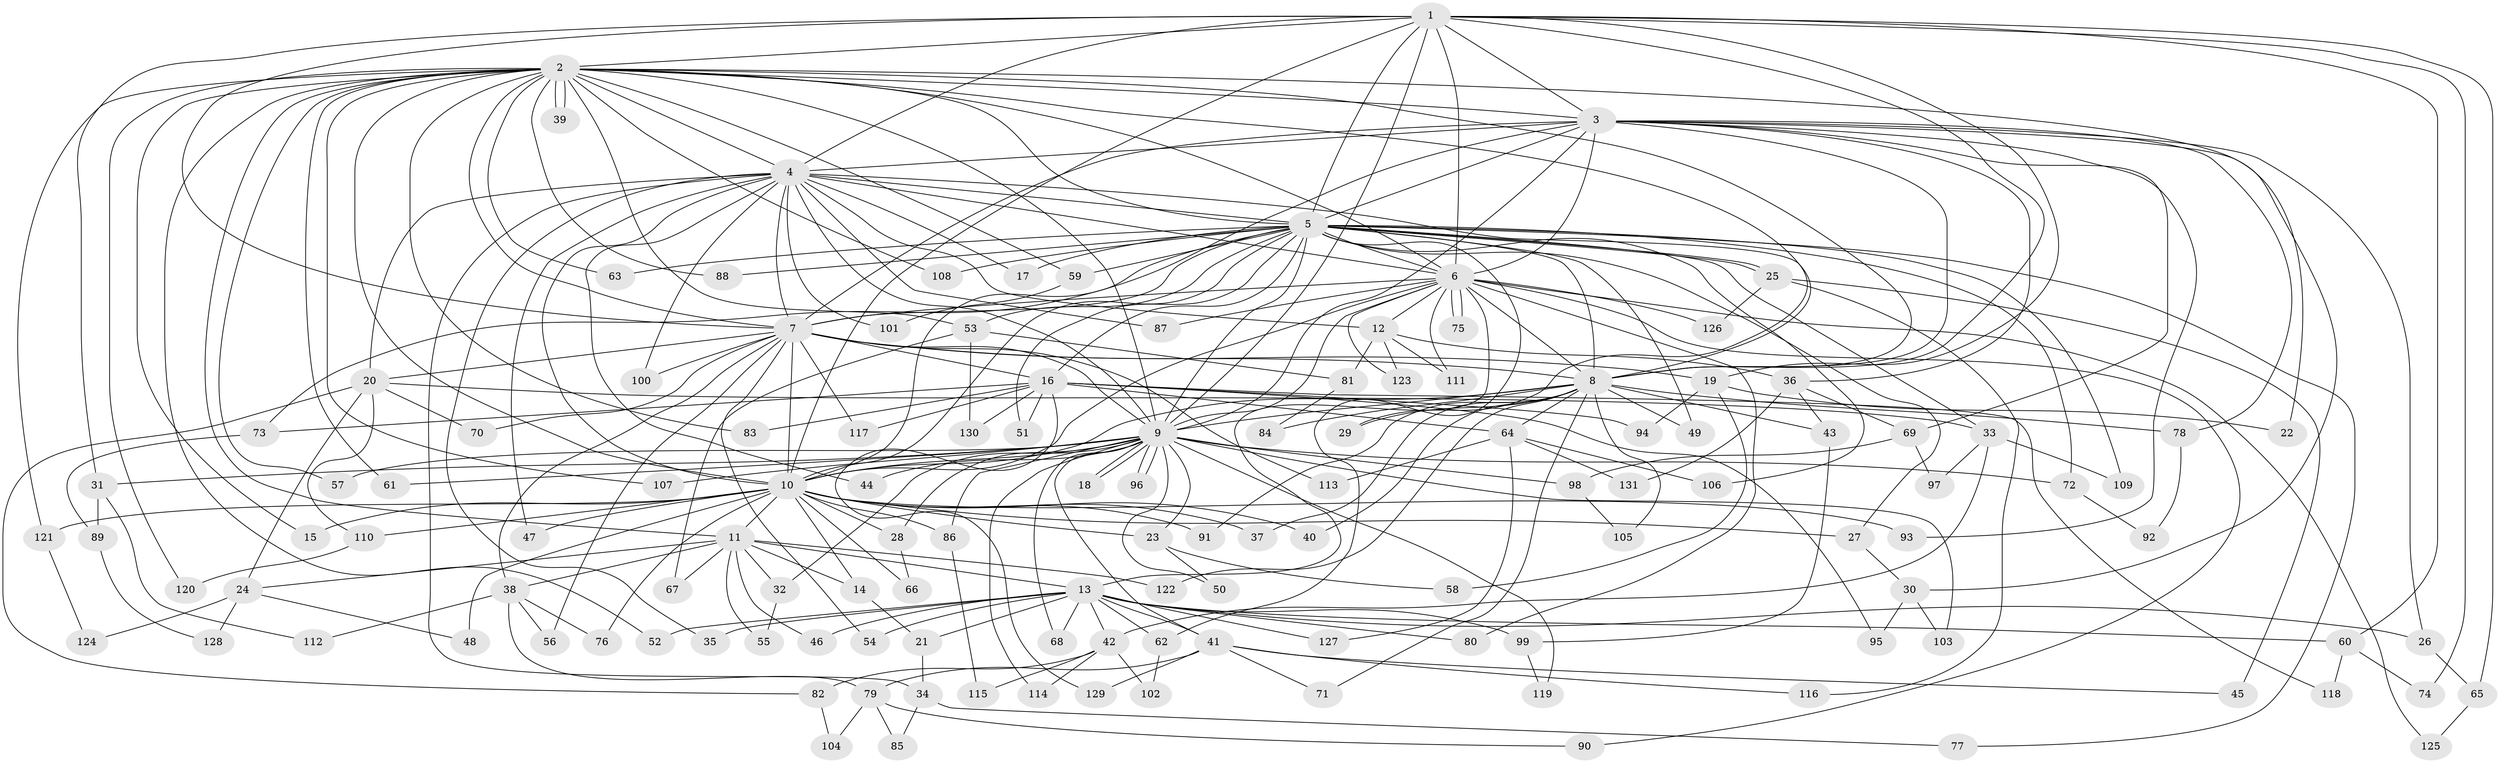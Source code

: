 // coarse degree distribution, {24: 0.015384615384615385, 32: 0.015384615384615385, 2: 0.49230769230769234, 1: 0.2, 4: 0.06153846153846154, 19: 0.015384615384615385, 3: 0.1076923076923077, 6: 0.03076923076923077, 9: 0.015384615384615385, 12: 0.03076923076923077, 8: 0.015384615384615385}
// Generated by graph-tools (version 1.1) at 2025/49/03/04/25 21:49:45]
// undirected, 131 vertices, 287 edges
graph export_dot {
graph [start="1"]
  node [color=gray90,style=filled];
  1;
  2;
  3;
  4;
  5;
  6;
  7;
  8;
  9;
  10;
  11;
  12;
  13;
  14;
  15;
  16;
  17;
  18;
  19;
  20;
  21;
  22;
  23;
  24;
  25;
  26;
  27;
  28;
  29;
  30;
  31;
  32;
  33;
  34;
  35;
  36;
  37;
  38;
  39;
  40;
  41;
  42;
  43;
  44;
  45;
  46;
  47;
  48;
  49;
  50;
  51;
  52;
  53;
  54;
  55;
  56;
  57;
  58;
  59;
  60;
  61;
  62;
  63;
  64;
  65;
  66;
  67;
  68;
  69;
  70;
  71;
  72;
  73;
  74;
  75;
  76;
  77;
  78;
  79;
  80;
  81;
  82;
  83;
  84;
  85;
  86;
  87;
  88;
  89;
  90;
  91;
  92;
  93;
  94;
  95;
  96;
  97;
  98;
  99;
  100;
  101;
  102;
  103;
  104;
  105;
  106;
  107;
  108;
  109;
  110;
  111;
  112;
  113;
  114;
  115;
  116;
  117;
  118;
  119;
  120;
  121;
  122;
  123;
  124;
  125;
  126;
  127;
  128;
  129;
  130;
  131;
  1 -- 2;
  1 -- 3;
  1 -- 4;
  1 -- 5;
  1 -- 6;
  1 -- 7;
  1 -- 8;
  1 -- 9;
  1 -- 10;
  1 -- 19;
  1 -- 31;
  1 -- 60;
  1 -- 65;
  1 -- 74;
  2 -- 3;
  2 -- 4;
  2 -- 5;
  2 -- 6;
  2 -- 7;
  2 -- 8;
  2 -- 9;
  2 -- 10;
  2 -- 11;
  2 -- 15;
  2 -- 22;
  2 -- 29;
  2 -- 39;
  2 -- 39;
  2 -- 52;
  2 -- 53;
  2 -- 57;
  2 -- 59;
  2 -- 61;
  2 -- 63;
  2 -- 83;
  2 -- 88;
  2 -- 107;
  2 -- 108;
  2 -- 120;
  2 -- 121;
  3 -- 4;
  3 -- 5;
  3 -- 6;
  3 -- 7;
  3 -- 8;
  3 -- 9;
  3 -- 10;
  3 -- 26;
  3 -- 30;
  3 -- 36;
  3 -- 69;
  3 -- 78;
  3 -- 93;
  4 -- 5;
  4 -- 6;
  4 -- 7;
  4 -- 8;
  4 -- 9;
  4 -- 10;
  4 -- 12;
  4 -- 17;
  4 -- 20;
  4 -- 34;
  4 -- 35;
  4 -- 44;
  4 -- 47;
  4 -- 87;
  4 -- 100;
  4 -- 101;
  5 -- 6;
  5 -- 7;
  5 -- 8;
  5 -- 9;
  5 -- 10;
  5 -- 16;
  5 -- 17;
  5 -- 25;
  5 -- 25;
  5 -- 27;
  5 -- 33;
  5 -- 49;
  5 -- 51;
  5 -- 53;
  5 -- 59;
  5 -- 62;
  5 -- 63;
  5 -- 72;
  5 -- 73;
  5 -- 77;
  5 -- 88;
  5 -- 106;
  5 -- 108;
  5 -- 109;
  6 -- 7;
  6 -- 8;
  6 -- 9;
  6 -- 10;
  6 -- 12;
  6 -- 13;
  6 -- 75;
  6 -- 75;
  6 -- 80;
  6 -- 87;
  6 -- 90;
  6 -- 111;
  6 -- 123;
  6 -- 125;
  6 -- 126;
  7 -- 8;
  7 -- 9;
  7 -- 10;
  7 -- 16;
  7 -- 19;
  7 -- 20;
  7 -- 38;
  7 -- 54;
  7 -- 56;
  7 -- 70;
  7 -- 100;
  7 -- 113;
  7 -- 117;
  8 -- 9;
  8 -- 10;
  8 -- 29;
  8 -- 37;
  8 -- 40;
  8 -- 43;
  8 -- 49;
  8 -- 64;
  8 -- 71;
  8 -- 78;
  8 -- 84;
  8 -- 91;
  8 -- 105;
  8 -- 122;
  9 -- 10;
  9 -- 18;
  9 -- 18;
  9 -- 23;
  9 -- 28;
  9 -- 31;
  9 -- 32;
  9 -- 41;
  9 -- 44;
  9 -- 50;
  9 -- 57;
  9 -- 61;
  9 -- 68;
  9 -- 72;
  9 -- 86;
  9 -- 96;
  9 -- 96;
  9 -- 98;
  9 -- 103;
  9 -- 107;
  9 -- 114;
  9 -- 119;
  10 -- 11;
  10 -- 14;
  10 -- 15;
  10 -- 23;
  10 -- 27;
  10 -- 28;
  10 -- 37;
  10 -- 40;
  10 -- 47;
  10 -- 48;
  10 -- 66;
  10 -- 76;
  10 -- 86;
  10 -- 91;
  10 -- 93;
  10 -- 110;
  10 -- 121;
  11 -- 13;
  11 -- 14;
  11 -- 24;
  11 -- 32;
  11 -- 38;
  11 -- 46;
  11 -- 55;
  11 -- 67;
  11 -- 122;
  12 -- 36;
  12 -- 81;
  12 -- 111;
  12 -- 123;
  13 -- 21;
  13 -- 26;
  13 -- 35;
  13 -- 41;
  13 -- 42;
  13 -- 46;
  13 -- 52;
  13 -- 54;
  13 -- 60;
  13 -- 62;
  13 -- 68;
  13 -- 80;
  13 -- 99;
  13 -- 127;
  14 -- 21;
  16 -- 51;
  16 -- 64;
  16 -- 73;
  16 -- 83;
  16 -- 94;
  16 -- 95;
  16 -- 117;
  16 -- 118;
  16 -- 129;
  16 -- 130;
  19 -- 22;
  19 -- 58;
  19 -- 94;
  20 -- 24;
  20 -- 33;
  20 -- 70;
  20 -- 82;
  20 -- 110;
  21 -- 34;
  23 -- 50;
  23 -- 58;
  24 -- 48;
  24 -- 124;
  24 -- 128;
  25 -- 45;
  25 -- 116;
  25 -- 126;
  26 -- 65;
  27 -- 30;
  28 -- 66;
  30 -- 95;
  30 -- 103;
  31 -- 89;
  31 -- 112;
  32 -- 55;
  33 -- 42;
  33 -- 97;
  33 -- 109;
  34 -- 77;
  34 -- 85;
  36 -- 43;
  36 -- 69;
  36 -- 131;
  38 -- 56;
  38 -- 76;
  38 -- 79;
  38 -- 112;
  41 -- 45;
  41 -- 71;
  41 -- 79;
  41 -- 116;
  41 -- 129;
  42 -- 82;
  42 -- 102;
  42 -- 114;
  42 -- 115;
  43 -- 99;
  53 -- 67;
  53 -- 81;
  53 -- 130;
  59 -- 101;
  60 -- 74;
  60 -- 118;
  62 -- 102;
  64 -- 106;
  64 -- 113;
  64 -- 127;
  64 -- 131;
  65 -- 125;
  69 -- 97;
  69 -- 98;
  72 -- 92;
  73 -- 89;
  78 -- 92;
  79 -- 85;
  79 -- 90;
  79 -- 104;
  81 -- 84;
  82 -- 104;
  86 -- 115;
  89 -- 128;
  98 -- 105;
  99 -- 119;
  110 -- 120;
  121 -- 124;
}

